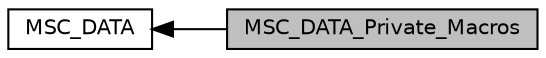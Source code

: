 digraph "MSC_DATA_Private_Macros"
{
  edge [fontname="Helvetica",fontsize="10",labelfontname="Helvetica",labelfontsize="10"];
  node [fontname="Helvetica",fontsize="10",shape=record];
  rankdir=LR;
  Node1 [label="MSC_DATA",height=0.2,width=0.4,color="black", fillcolor="white", style="filled",URL="$group___m_s_c___d_a_t_a.html",tooltip="Mass storage info/data module. "];
  Node0 [label="MSC_DATA_Private_Macros",height=0.2,width=0.4,color="black", fillcolor="grey75", style="filled", fontcolor="black"];
  Node1->Node0 [shape=plaintext, dir="back", style="solid"];
}
